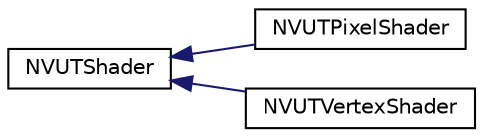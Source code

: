 digraph G
{
  edge [fontname="Helvetica",fontsize="10",labelfontname="Helvetica",labelfontsize="10"];
  node [fontname="Helvetica",fontsize="10",shape=record];
  rankdir="LR";
  Node1 [label="NVUTShader",height=0.2,width=0.4,color="black", fillcolor="white", style="filled",URL="$class_n_v_u_t_shader.html"];
  Node1 -> Node2 [dir="back",color="midnightblue",fontsize="10",style="solid",fontname="Helvetica"];
  Node2 [label="NVUTPixelShader",height=0.2,width=0.4,color="black", fillcolor="white", style="filled",URL="$class_n_v_u_t_pixel_shader.html"];
  Node1 -> Node3 [dir="back",color="midnightblue",fontsize="10",style="solid",fontname="Helvetica"];
  Node3 [label="NVUTVertexShader",height=0.2,width=0.4,color="black", fillcolor="white", style="filled",URL="$class_n_v_u_t_vertex_shader.html"];
}
